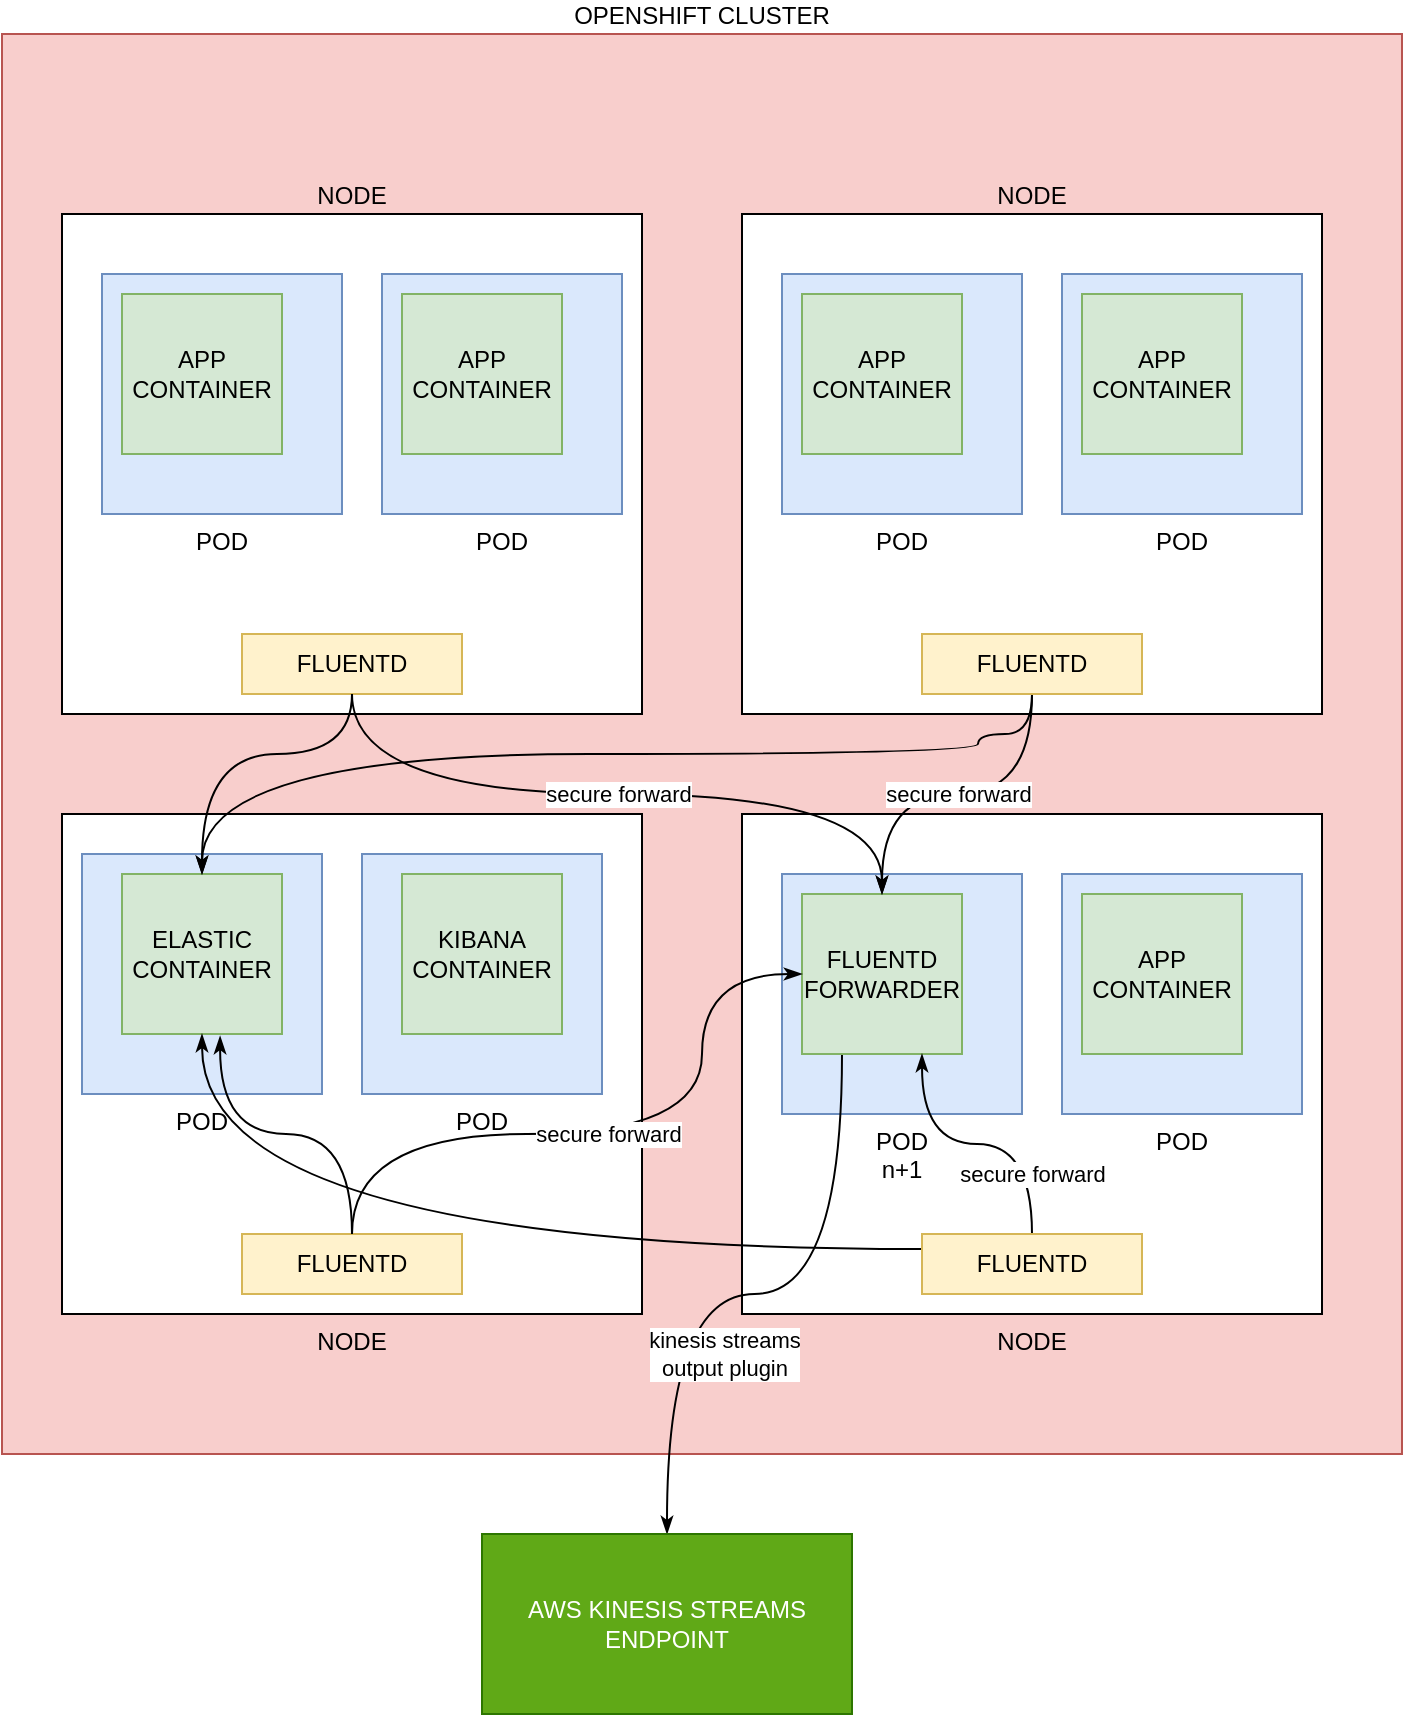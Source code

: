 <mxfile version="13.0.3" type="device"><diagram id="6I0OCvxSQrVGMHxT2VVA" name="Page-1"><mxGraphModel dx="1102" dy="1000" grid="1" gridSize="10" guides="1" tooltips="1" connect="1" arrows="1" fold="1" page="1" pageScale="1" pageWidth="850" pageHeight="1100" math="0" shadow="0"><root><mxCell id="0"/><mxCell id="1" parent="0"/><mxCell id="wNmK9-wZ1-BAvea1egoz-17" value="OPENSHIFT CLUSTER" style="rounded=0;whiteSpace=wrap;html=1;labelPosition=center;verticalLabelPosition=top;align=center;verticalAlign=bottom;labelBackgroundColor=#ffffff;fillColor=#f8cecc;strokeColor=#b85450;" vertex="1" parent="1"><mxGeometry x="80" y="90" width="700" height="710" as="geometry"/></mxCell><mxCell id="wNmK9-wZ1-BAvea1egoz-2" value="NODE" style="rounded=0;whiteSpace=wrap;html=1;verticalAlign=bottom;labelPosition=center;verticalLabelPosition=top;align=center;" vertex="1" parent="1"><mxGeometry x="110" y="180" width="290" height="250" as="geometry"/></mxCell><mxCell id="wNmK9-wZ1-BAvea1egoz-5" value="POD" style="rounded=0;whiteSpace=wrap;html=1;labelPosition=center;verticalLabelPosition=bottom;align=center;verticalAlign=top;fillColor=#dae8fc;strokeColor=#6c8ebf;" vertex="1" parent="1"><mxGeometry x="130" y="210" width="120" height="120" as="geometry"/></mxCell><mxCell id="wNmK9-wZ1-BAvea1egoz-6" value="APP&lt;br&gt;CONTAINER" style="whiteSpace=wrap;html=1;aspect=fixed;fillColor=#d5e8d4;strokeColor=#82b366;" vertex="1" parent="1"><mxGeometry x="140" y="220" width="80" height="80" as="geometry"/></mxCell><mxCell id="wNmK9-wZ1-BAvea1egoz-7" value="FLUENTD" style="rounded=0;whiteSpace=wrap;html=1;fillColor=#fff2cc;strokeColor=#d6b656;" vertex="1" parent="1"><mxGeometry x="200" y="390" width="110" height="30" as="geometry"/></mxCell><mxCell id="wNmK9-wZ1-BAvea1egoz-9" value="POD" style="rounded=0;whiteSpace=wrap;html=1;labelPosition=center;verticalLabelPosition=bottom;align=center;verticalAlign=top;fillColor=#dae8fc;strokeColor=#6c8ebf;" vertex="1" parent="1"><mxGeometry x="270" y="210" width="120" height="120" as="geometry"/></mxCell><mxCell id="wNmK9-wZ1-BAvea1egoz-10" value="APP&lt;br&gt;CONTAINER" style="whiteSpace=wrap;html=1;aspect=fixed;fillColor=#d5e8d4;strokeColor=#82b366;" vertex="1" parent="1"><mxGeometry x="280" y="220" width="80" height="80" as="geometry"/></mxCell><mxCell id="wNmK9-wZ1-BAvea1egoz-11" value="NODE" style="rounded=0;whiteSpace=wrap;html=1;verticalAlign=top;labelPosition=center;verticalLabelPosition=bottom;align=center;" vertex="1" parent="1"><mxGeometry x="110" y="480" width="290" height="250" as="geometry"/></mxCell><mxCell id="wNmK9-wZ1-BAvea1egoz-12" value="POD" style="rounded=0;whiteSpace=wrap;html=1;labelPosition=center;verticalLabelPosition=bottom;align=center;verticalAlign=top;fillColor=#dae8fc;strokeColor=#6c8ebf;" vertex="1" parent="1"><mxGeometry x="120" y="500" width="120" height="120" as="geometry"/></mxCell><mxCell id="wNmK9-wZ1-BAvea1egoz-13" value="ELASTIC&lt;br&gt;CONTAINER" style="whiteSpace=wrap;html=1;aspect=fixed;fillColor=#d5e8d4;strokeColor=#82b366;" vertex="1" parent="1"><mxGeometry x="140" y="510" width="80" height="80" as="geometry"/></mxCell><mxCell id="wNmK9-wZ1-BAvea1egoz-14" value="POD" style="rounded=0;whiteSpace=wrap;html=1;labelPosition=center;verticalLabelPosition=bottom;align=center;verticalAlign=top;fillColor=#dae8fc;strokeColor=#6c8ebf;" vertex="1" parent="1"><mxGeometry x="260" y="500" width="120" height="120" as="geometry"/></mxCell><mxCell id="wNmK9-wZ1-BAvea1egoz-15" value="KIBANA&lt;br&gt;CONTAINER" style="whiteSpace=wrap;html=1;aspect=fixed;fillColor=#d5e8d4;strokeColor=#82b366;" vertex="1" parent="1"><mxGeometry x="280" y="510" width="80" height="80" as="geometry"/></mxCell><mxCell id="wNmK9-wZ1-BAvea1egoz-45" style="edgeStyle=orthogonalEdgeStyle;curved=1;rounded=0;orthogonalLoop=1;jettySize=auto;html=1;exitX=0.5;exitY=0;exitDx=0;exitDy=0;entryX=0.613;entryY=1.013;entryDx=0;entryDy=0;entryPerimeter=0;endArrow=classicThin;endFill=1;strokeWidth=1;" edge="1" parent="1" source="wNmK9-wZ1-BAvea1egoz-18" target="wNmK9-wZ1-BAvea1egoz-13"><mxGeometry relative="1" as="geometry"/></mxCell><mxCell id="wNmK9-wZ1-BAvea1egoz-18" value="FLUENTD" style="rounded=0;whiteSpace=wrap;html=1;fillColor=#fff2cc;strokeColor=#d6b656;" vertex="1" parent="1"><mxGeometry x="200" y="690" width="110" height="30" as="geometry"/></mxCell><mxCell id="wNmK9-wZ1-BAvea1egoz-19" value="NODE" style="rounded=0;whiteSpace=wrap;html=1;verticalAlign=top;labelPosition=center;verticalLabelPosition=bottom;align=center;" vertex="1" parent="1"><mxGeometry x="450" y="480" width="290" height="250" as="geometry"/></mxCell><mxCell id="wNmK9-wZ1-BAvea1egoz-20" value="POD&lt;br&gt;n+1" style="rounded=0;whiteSpace=wrap;html=1;labelPosition=center;verticalLabelPosition=bottom;align=center;verticalAlign=top;fillColor=#dae8fc;strokeColor=#6c8ebf;" vertex="1" parent="1"><mxGeometry x="470" y="510" width="120" height="120" as="geometry"/></mxCell><mxCell id="wNmK9-wZ1-BAvea1egoz-48" value="kinesis streams&lt;br&gt;output plugin" style="edgeStyle=orthogonalEdgeStyle;curved=1;rounded=0;orthogonalLoop=1;jettySize=auto;html=1;exitX=0.25;exitY=1;exitDx=0;exitDy=0;endArrow=classicThin;endFill=1;strokeWidth=1;" edge="1" parent="1" source="wNmK9-wZ1-BAvea1egoz-21" target="wNmK9-wZ1-BAvea1egoz-31"><mxGeometry x="0.45" y="28" relative="1" as="geometry"><mxPoint as="offset"/></mxGeometry></mxCell><mxCell id="wNmK9-wZ1-BAvea1egoz-21" value="FLUENTD&lt;br&gt;FORWARDER" style="whiteSpace=wrap;html=1;aspect=fixed;fillColor=#d5e8d4;strokeColor=#82b366;" vertex="1" parent="1"><mxGeometry x="480" y="520" width="80" height="80" as="geometry"/></mxCell><mxCell id="wNmK9-wZ1-BAvea1egoz-44" value="secure forward" style="edgeStyle=orthogonalEdgeStyle;curved=1;rounded=0;orthogonalLoop=1;jettySize=auto;html=1;exitX=0.5;exitY=0;exitDx=0;exitDy=0;endArrow=classicThin;endFill=1;strokeWidth=1;entryX=0.75;entryY=1;entryDx=0;entryDy=0;" edge="1" parent="1" source="wNmK9-wZ1-BAvea1egoz-22" target="wNmK9-wZ1-BAvea1egoz-21"><mxGeometry x="-0.586" relative="1" as="geometry"><mxPoint x="550" y="600" as="targetPoint"/><mxPoint as="offset"/></mxGeometry></mxCell><mxCell id="wNmK9-wZ1-BAvea1egoz-49" style="edgeStyle=orthogonalEdgeStyle;curved=1;rounded=0;orthogonalLoop=1;jettySize=auto;html=1;exitX=0;exitY=0.25;exitDx=0;exitDy=0;endArrow=classicThin;endFill=1;strokeWidth=1;fontColor=#000000;" edge="1" parent="1" source="wNmK9-wZ1-BAvea1egoz-22" target="wNmK9-wZ1-BAvea1egoz-13"><mxGeometry relative="1" as="geometry"/></mxCell><mxCell id="wNmK9-wZ1-BAvea1egoz-22" value="FLUENTD" style="rounded=0;whiteSpace=wrap;html=1;fillColor=#fff2cc;strokeColor=#d6b656;" vertex="1" parent="1"><mxGeometry x="540" y="690" width="110" height="30" as="geometry"/></mxCell><mxCell id="wNmK9-wZ1-BAvea1egoz-23" value="POD" style="rounded=0;whiteSpace=wrap;html=1;labelPosition=center;verticalLabelPosition=bottom;align=center;verticalAlign=top;fillColor=#dae8fc;strokeColor=#6c8ebf;" vertex="1" parent="1"><mxGeometry x="610" y="510" width="120" height="120" as="geometry"/></mxCell><mxCell id="wNmK9-wZ1-BAvea1egoz-24" value="APP&lt;br&gt;CONTAINER" style="whiteSpace=wrap;html=1;aspect=fixed;fillColor=#d5e8d4;strokeColor=#82b366;" vertex="1" parent="1"><mxGeometry x="620" y="520" width="80" height="80" as="geometry"/></mxCell><mxCell id="wNmK9-wZ1-BAvea1egoz-25" value="NODE" style="rounded=0;whiteSpace=wrap;html=1;verticalAlign=bottom;labelPosition=center;verticalLabelPosition=top;align=center;" vertex="1" parent="1"><mxGeometry x="450" y="180" width="290" height="250" as="geometry"/></mxCell><mxCell id="wNmK9-wZ1-BAvea1egoz-26" value="POD" style="rounded=0;whiteSpace=wrap;html=1;labelPosition=center;verticalLabelPosition=bottom;align=center;verticalAlign=top;fillColor=#dae8fc;strokeColor=#6c8ebf;" vertex="1" parent="1"><mxGeometry x="470" y="210" width="120" height="120" as="geometry"/></mxCell><mxCell id="wNmK9-wZ1-BAvea1egoz-27" value="APP&lt;br&gt;CONTAINER" style="whiteSpace=wrap;html=1;aspect=fixed;fillColor=#d5e8d4;strokeColor=#82b366;" vertex="1" parent="1"><mxGeometry x="480" y="220" width="80" height="80" as="geometry"/></mxCell><mxCell id="wNmK9-wZ1-BAvea1egoz-42" value="secure forward" style="edgeStyle=orthogonalEdgeStyle;curved=1;rounded=0;orthogonalLoop=1;jettySize=auto;html=1;exitX=0.5;exitY=1;exitDx=0;exitDy=0;endArrow=classicThin;endFill=1;strokeWidth=1;" edge="1" parent="1" source="wNmK9-wZ1-BAvea1egoz-28" target="wNmK9-wZ1-BAvea1egoz-21"><mxGeometry relative="1" as="geometry"/></mxCell><mxCell id="wNmK9-wZ1-BAvea1egoz-43" style="edgeStyle=orthogonalEdgeStyle;curved=1;rounded=0;orthogonalLoop=1;jettySize=auto;html=1;exitX=0.5;exitY=1;exitDx=0;exitDy=0;entryX=0.5;entryY=0;entryDx=0;entryDy=0;endArrow=classicThin;endFill=1;strokeWidth=1;" edge="1" parent="1" source="wNmK9-wZ1-BAvea1egoz-28" target="wNmK9-wZ1-BAvea1egoz-13"><mxGeometry relative="1" as="geometry"><Array as="points"><mxPoint x="595" y="440"/><mxPoint x="568" y="440"/><mxPoint x="568" y="450"/><mxPoint x="180" y="450"/></Array></mxGeometry></mxCell><mxCell id="wNmK9-wZ1-BAvea1egoz-28" value="FLUENTD" style="rounded=0;whiteSpace=wrap;html=1;fillColor=#fff2cc;strokeColor=#d6b656;" vertex="1" parent="1"><mxGeometry x="540" y="390" width="110" height="30" as="geometry"/></mxCell><mxCell id="wNmK9-wZ1-BAvea1egoz-29" value="POD" style="rounded=0;whiteSpace=wrap;html=1;labelPosition=center;verticalLabelPosition=bottom;align=center;verticalAlign=top;fillColor=#dae8fc;strokeColor=#6c8ebf;" vertex="1" parent="1"><mxGeometry x="610" y="210" width="120" height="120" as="geometry"/></mxCell><mxCell id="wNmK9-wZ1-BAvea1egoz-30" value="APP&lt;br&gt;CONTAINER" style="whiteSpace=wrap;html=1;aspect=fixed;fillColor=#d5e8d4;strokeColor=#82b366;" vertex="1" parent="1"><mxGeometry x="620" y="220" width="80" height="80" as="geometry"/></mxCell><mxCell id="wNmK9-wZ1-BAvea1egoz-31" value="AWS KINESIS STREAMS&lt;br&gt;ENDPOINT" style="rounded=0;whiteSpace=wrap;html=1;fillColor=#60a917;strokeColor=#2D7600;fontColor=#ffffff;" vertex="1" parent="1"><mxGeometry x="320" y="840" width="185" height="90" as="geometry"/></mxCell><mxCell id="wNmK9-wZ1-BAvea1egoz-40" style="edgeStyle=orthogonalEdgeStyle;rounded=0;orthogonalLoop=1;jettySize=auto;html=1;exitX=0.5;exitY=1;exitDx=0;exitDy=0;curved=1;endArrow=classicThin;endFill=1;strokeWidth=1;" edge="1" parent="1" source="wNmK9-wZ1-BAvea1egoz-7" target="wNmK9-wZ1-BAvea1egoz-13"><mxGeometry relative="1" as="geometry"><Array as="points"><mxPoint x="255" y="450"/><mxPoint x="180" y="450"/></Array></mxGeometry></mxCell><mxCell id="wNmK9-wZ1-BAvea1egoz-41" value="secure forward" style="edgeStyle=orthogonalEdgeStyle;curved=1;rounded=0;orthogonalLoop=1;jettySize=auto;html=1;exitX=0.5;exitY=1;exitDx=0;exitDy=0;endArrow=classicThin;endFill=1;strokeWidth=1;" edge="1" parent="1" source="wNmK9-wZ1-BAvea1egoz-7" target="wNmK9-wZ1-BAvea1egoz-21"><mxGeometry relative="1" as="geometry"/></mxCell><mxCell id="wNmK9-wZ1-BAvea1egoz-50" value="secure forward" style="edgeStyle=orthogonalEdgeStyle;curved=1;rounded=0;orthogonalLoop=1;jettySize=auto;html=1;exitX=0.5;exitY=0;exitDx=0;exitDy=0;entryX=0;entryY=0.5;entryDx=0;entryDy=0;endArrow=classicThin;endFill=1;strokeWidth=1;fontColor=#000000;" edge="1" parent="1" source="wNmK9-wZ1-BAvea1egoz-18" target="wNmK9-wZ1-BAvea1egoz-21"><mxGeometry relative="1" as="geometry"><Array as="points"><mxPoint x="255" y="640"/><mxPoint x="430" y="640"/><mxPoint x="430" y="560"/></Array></mxGeometry></mxCell></root></mxGraphModel></diagram></mxfile>